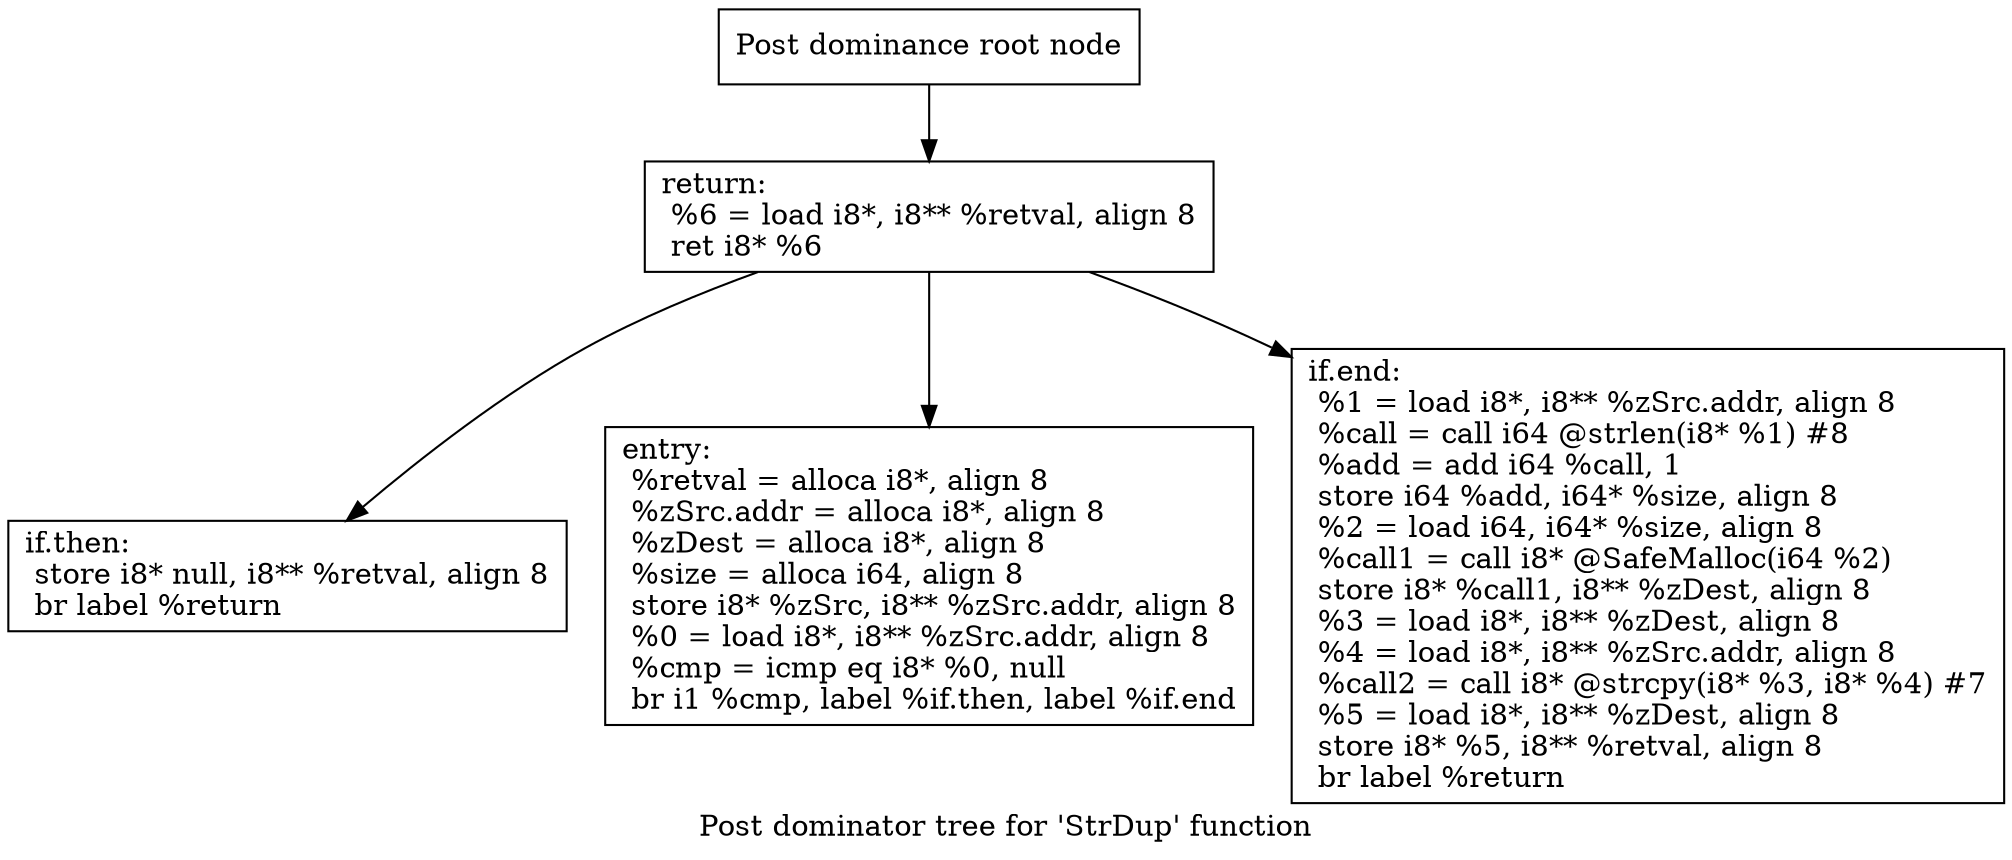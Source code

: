 digraph "Post dominator tree for 'StrDup' function" {
	label="Post dominator tree for 'StrDup' function";

	Node0x2311890 [shape=record,label="{Post dominance root node}"];
	Node0x2311890 -> Node0x22d2110;
	Node0x22d2110 [shape=record,label="{return:                                           \l  %6 = load i8*, i8** %retval, align 8\l  ret i8* %6\l}"];
	Node0x22d2110 -> Node0x22cbb50;
	Node0x22d2110 -> Node0x2284920;
	Node0x22d2110 -> Node0x22e8260;
	Node0x22cbb50 [shape=record,label="{if.then:                                          \l  store i8* null, i8** %retval, align 8\l  br label %return\l}"];
	Node0x2284920 [shape=record,label="{entry:\l  %retval = alloca i8*, align 8\l  %zSrc.addr = alloca i8*, align 8\l  %zDest = alloca i8*, align 8\l  %size = alloca i64, align 8\l  store i8* %zSrc, i8** %zSrc.addr, align 8\l  %0 = load i8*, i8** %zSrc.addr, align 8\l  %cmp = icmp eq i8* %0, null\l  br i1 %cmp, label %if.then, label %if.end\l}"];
	Node0x22e8260 [shape=record,label="{if.end:                                           \l  %1 = load i8*, i8** %zSrc.addr, align 8\l  %call = call i64 @strlen(i8* %1) #8\l  %add = add i64 %call, 1\l  store i64 %add, i64* %size, align 8\l  %2 = load i64, i64* %size, align 8\l  %call1 = call i8* @SafeMalloc(i64 %2)\l  store i8* %call1, i8** %zDest, align 8\l  %3 = load i8*, i8** %zDest, align 8\l  %4 = load i8*, i8** %zSrc.addr, align 8\l  %call2 = call i8* @strcpy(i8* %3, i8* %4) #7\l  %5 = load i8*, i8** %zDest, align 8\l  store i8* %5, i8** %retval, align 8\l  br label %return\l}"];
}
